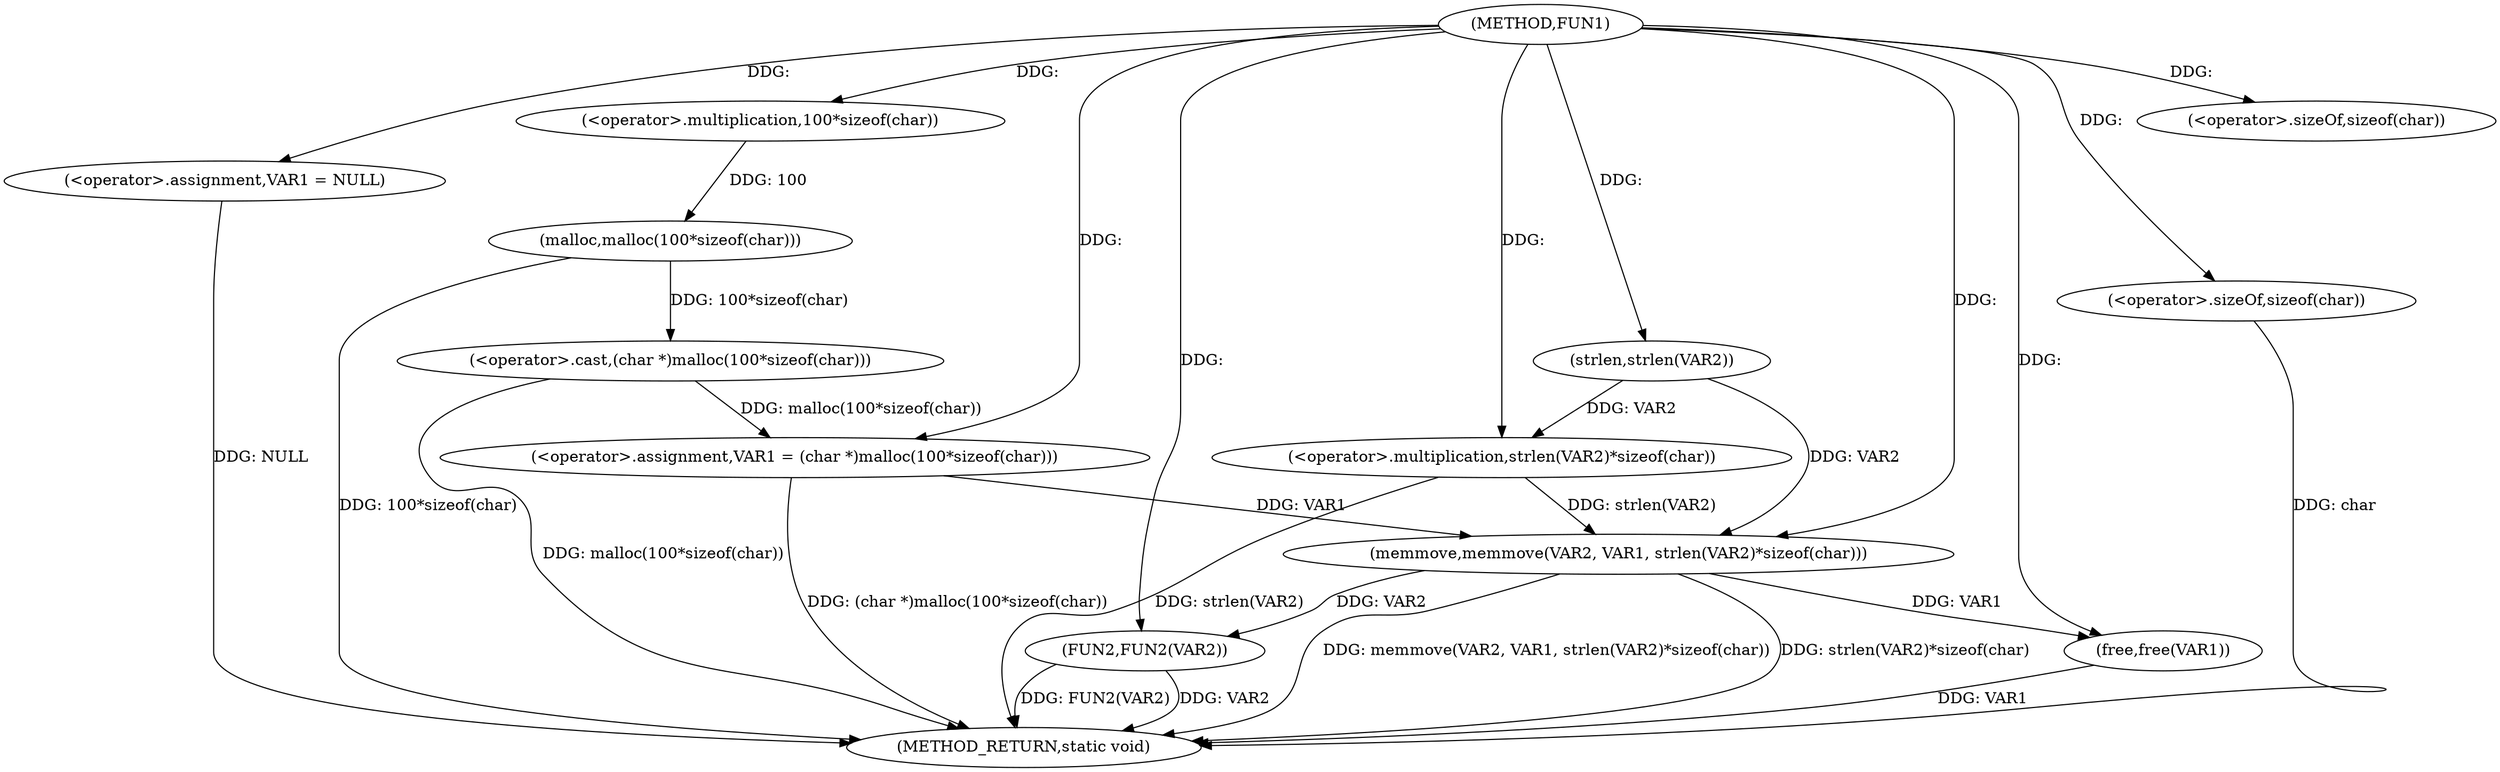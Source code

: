 digraph FUN1 {  
"1000100" [label = "(METHOD,FUN1)" ]
"1000129" [label = "(METHOD_RETURN,static void)" ]
"1000103" [label = "(<operator>.assignment,VAR1 = NULL)" ]
"1000106" [label = "(<operator>.assignment,VAR1 = (char *)malloc(100*sizeof(char)))" ]
"1000108" [label = "(<operator>.cast,(char *)malloc(100*sizeof(char)))" ]
"1000110" [label = "(malloc,malloc(100*sizeof(char)))" ]
"1000111" [label = "(<operator>.multiplication,100*sizeof(char))" ]
"1000113" [label = "(<operator>.sizeOf,sizeof(char))" ]
"1000117" [label = "(memmove,memmove(VAR2, VAR1, strlen(VAR2)*sizeof(char)))" ]
"1000120" [label = "(<operator>.multiplication,strlen(VAR2)*sizeof(char))" ]
"1000121" [label = "(strlen,strlen(VAR2))" ]
"1000123" [label = "(<operator>.sizeOf,sizeof(char))" ]
"1000125" [label = "(FUN2,FUN2(VAR2))" ]
"1000127" [label = "(free,free(VAR1))" ]
  "1000117" -> "1000129"  [ label = "DDG: memmove(VAR2, VAR1, strlen(VAR2)*sizeof(char))"] 
  "1000125" -> "1000129"  [ label = "DDG: VAR2"] 
  "1000125" -> "1000129"  [ label = "DDG: FUN2(VAR2)"] 
  "1000106" -> "1000129"  [ label = "DDG: (char *)malloc(100*sizeof(char))"] 
  "1000103" -> "1000129"  [ label = "DDG: NULL"] 
  "1000120" -> "1000129"  [ label = "DDG: strlen(VAR2)"] 
  "1000127" -> "1000129"  [ label = "DDG: VAR1"] 
  "1000110" -> "1000129"  [ label = "DDG: 100*sizeof(char)"] 
  "1000123" -> "1000129"  [ label = "DDG: char"] 
  "1000108" -> "1000129"  [ label = "DDG: malloc(100*sizeof(char))"] 
  "1000117" -> "1000129"  [ label = "DDG: strlen(VAR2)*sizeof(char)"] 
  "1000100" -> "1000103"  [ label = "DDG: "] 
  "1000108" -> "1000106"  [ label = "DDG: malloc(100*sizeof(char))"] 
  "1000100" -> "1000106"  [ label = "DDG: "] 
  "1000110" -> "1000108"  [ label = "DDG: 100*sizeof(char)"] 
  "1000111" -> "1000110"  [ label = "DDG: 100"] 
  "1000100" -> "1000111"  [ label = "DDG: "] 
  "1000100" -> "1000113"  [ label = "DDG: "] 
  "1000121" -> "1000117"  [ label = "DDG: VAR2"] 
  "1000100" -> "1000117"  [ label = "DDG: "] 
  "1000106" -> "1000117"  [ label = "DDG: VAR1"] 
  "1000120" -> "1000117"  [ label = "DDG: strlen(VAR2)"] 
  "1000121" -> "1000120"  [ label = "DDG: VAR2"] 
  "1000100" -> "1000121"  [ label = "DDG: "] 
  "1000100" -> "1000120"  [ label = "DDG: "] 
  "1000100" -> "1000123"  [ label = "DDG: "] 
  "1000117" -> "1000125"  [ label = "DDG: VAR2"] 
  "1000100" -> "1000125"  [ label = "DDG: "] 
  "1000117" -> "1000127"  [ label = "DDG: VAR1"] 
  "1000100" -> "1000127"  [ label = "DDG: "] 
}
